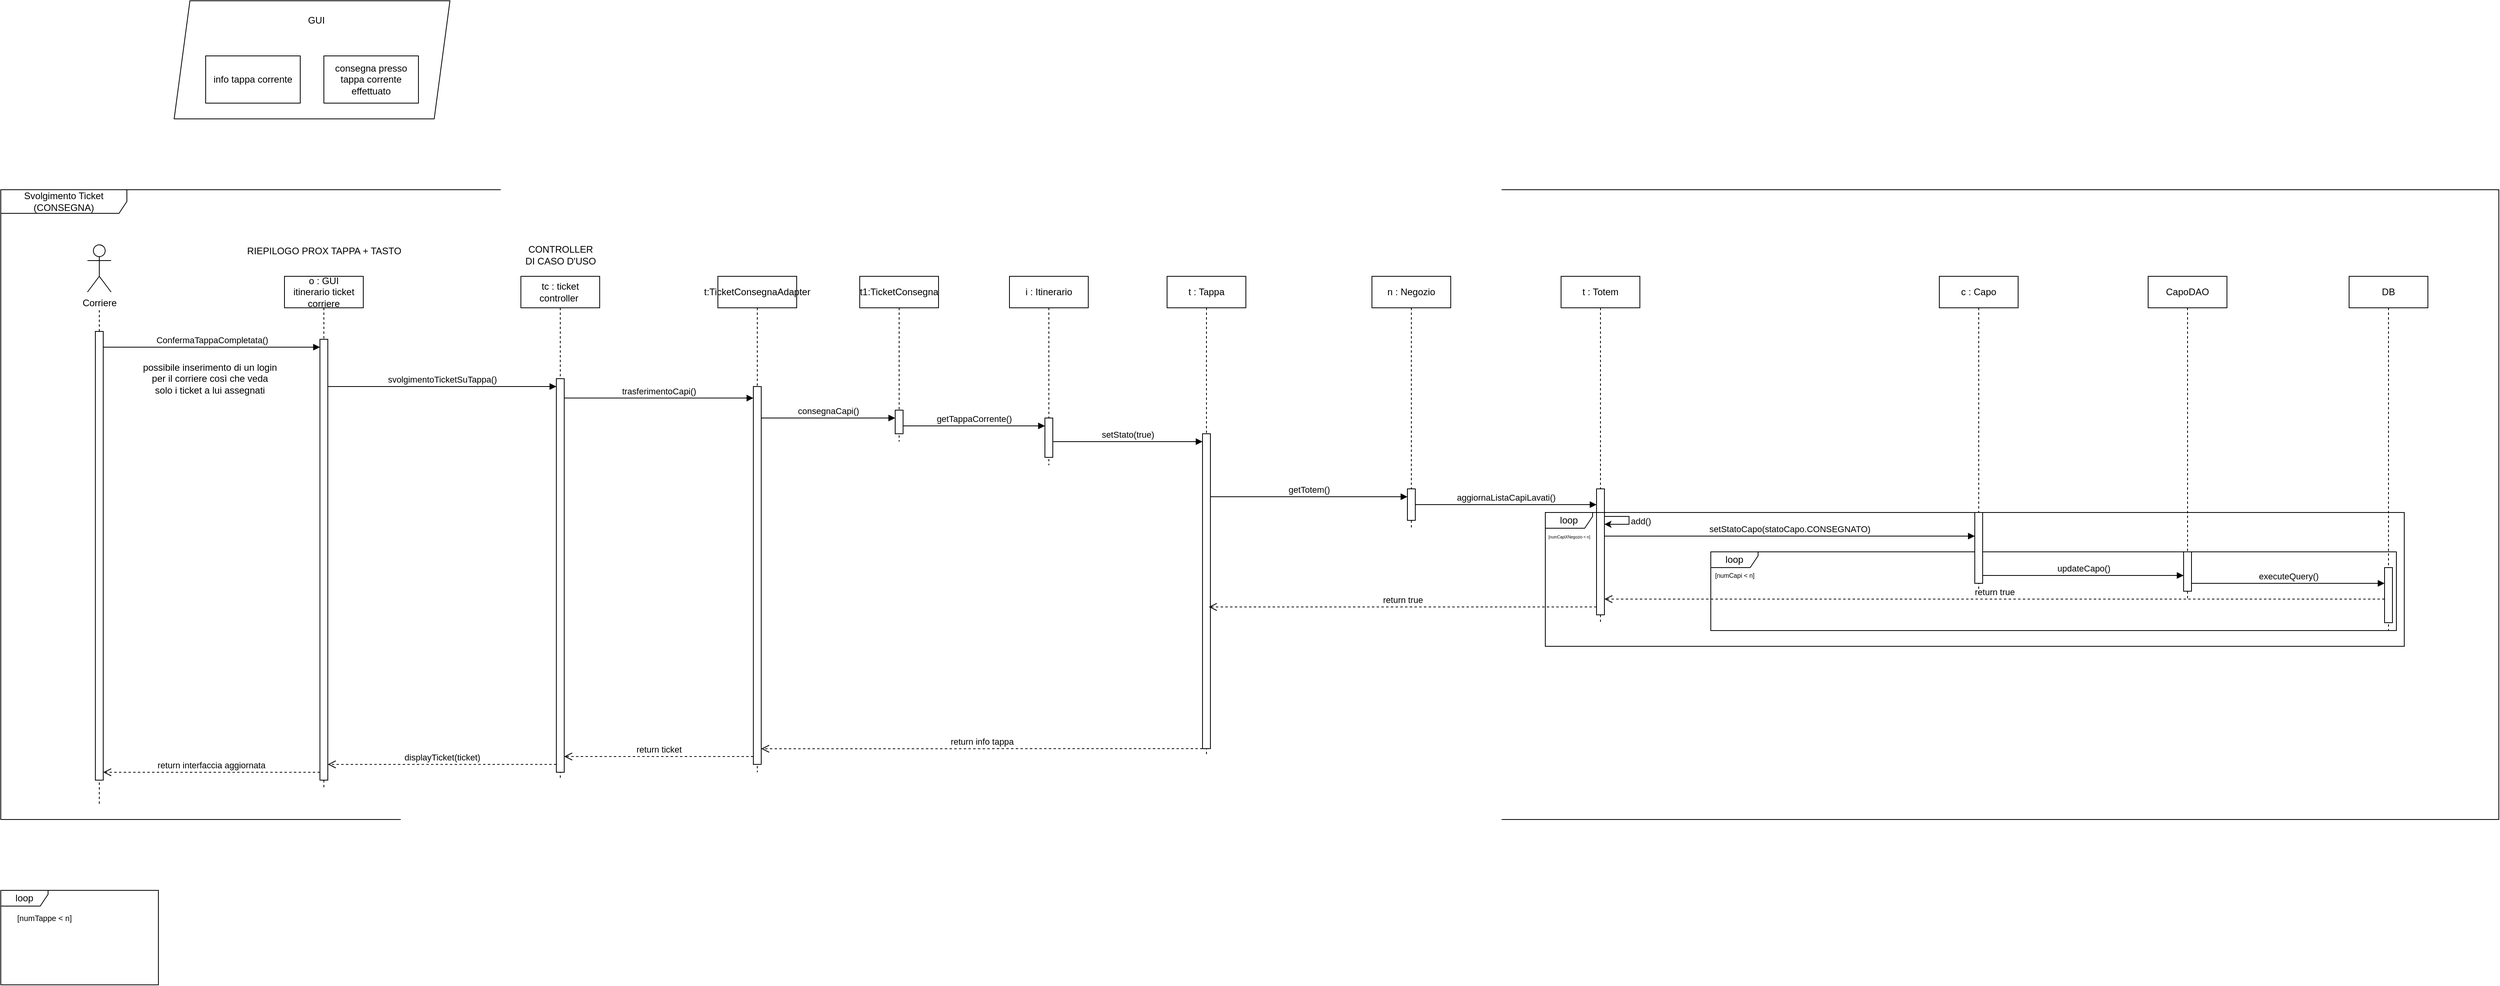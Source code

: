 <mxfile version="26.0.11">
  <diagram name="Page-1" id="2YBvvXClWsGukQMizWep">
    <mxGraphModel grid="1" page="1" gridSize="10" guides="1" tooltips="1" connect="1" arrows="1" fold="1" pageScale="1" pageWidth="827" pageHeight="1169" math="0" shadow="0">
      <root>
        <mxCell id="0" />
        <mxCell id="1" parent="0" />
        <mxCell id="xSaVDzWPFG-GgGYXuGze-5" value="loop" style="shape=umlFrame;whiteSpace=wrap;html=1;pointerEvents=0;recursiveResize=0;container=0;collapsible=0;width=60;height=20;fontColor=light-dark(#000000,#FFFFFF);" vertex="1" parent="1">
          <mxGeometry x="170" y="1210" width="200" height="120" as="geometry" />
        </mxCell>
        <mxCell id="xSaVDzWPFG-GgGYXuGze-6" value="[numTappe &amp;lt; n]" style="text;html=1;align=center;verticalAlign=middle;resizable=0;points=[];autosize=1;strokeColor=none;fillColor=none;fontColor=light-dark(#000000,#FFFFFF);fontSize=10;" vertex="1" parent="1">
          <mxGeometry x="180" y="1230" width="90" height="30" as="geometry" />
        </mxCell>
        <mxCell id="cJYip_KYAqq7Ic-ZEoHg-1" value="&lt;font style=&quot;color: light-dark(rgb(0, 0, 0), rgb(255, 128, 0));&quot;&gt;o : GUI&lt;br&gt;itinerario ticket corriere&lt;/font&gt;" style="shape=umlLifeline;perimeter=lifelinePerimeter;whiteSpace=wrap;html=1;container=0;dropTarget=0;collapsible=0;recursiveResize=0;outlineConnect=0;portConstraint=eastwest;newEdgeStyle={&quot;edgeStyle&quot;:&quot;elbowEdgeStyle&quot;,&quot;elbow&quot;:&quot;vertical&quot;,&quot;curved&quot;:0,&quot;rounded&quot;:0};fontColor=light-dark(#000000,#FFFFFF);" vertex="1" parent="1">
          <mxGeometry x="530" y="430" width="100" height="650" as="geometry" />
        </mxCell>
        <mxCell id="cJYip_KYAqq7Ic-ZEoHg-2" value="" style="html=1;points=[];perimeter=orthogonalPerimeter;outlineConnect=0;targetShapes=umlLifeline;portConstraint=eastwest;newEdgeStyle={&quot;edgeStyle&quot;:&quot;elbowEdgeStyle&quot;,&quot;elbow&quot;:&quot;vertical&quot;,&quot;curved&quot;:0,&quot;rounded&quot;:0};fontColor=light-dark(#000000,#FFFFFF);" vertex="1" parent="cJYip_KYAqq7Ic-ZEoHg-1">
          <mxGeometry x="45" y="80" width="10" height="560" as="geometry" />
        </mxCell>
        <mxCell id="cJYip_KYAqq7Ic-ZEoHg-3" value="&lt;font style=&quot;color: light-dark(rgb(0, 0, 0), rgb(255, 0, 0));&quot;&gt;tc : ticket controller&amp;nbsp;&lt;/font&gt;" style="shape=umlLifeline;perimeter=lifelinePerimeter;whiteSpace=wrap;html=1;container=0;dropTarget=0;collapsible=0;recursiveResize=0;outlineConnect=0;portConstraint=eastwest;newEdgeStyle={&quot;edgeStyle&quot;:&quot;elbowEdgeStyle&quot;,&quot;elbow&quot;:&quot;vertical&quot;,&quot;curved&quot;:0,&quot;rounded&quot;:0};fontColor=light-dark(#000000,#FFFFFF);" vertex="1" parent="1">
          <mxGeometry x="830" y="430" width="100" height="640" as="geometry" />
        </mxCell>
        <mxCell id="cJYip_KYAqq7Ic-ZEoHg-4" value="" style="html=1;points=[];perimeter=orthogonalPerimeter;outlineConnect=0;targetShapes=umlLifeline;portConstraint=eastwest;newEdgeStyle={&quot;edgeStyle&quot;:&quot;elbowEdgeStyle&quot;,&quot;elbow&quot;:&quot;vertical&quot;,&quot;curved&quot;:0,&quot;rounded&quot;:0};fontColor=light-dark(#000000,#FFFFFF);" vertex="1" parent="cJYip_KYAqq7Ic-ZEoHg-3">
          <mxGeometry x="45" y="130" width="10" height="500" as="geometry" />
        </mxCell>
        <mxCell id="cJYip_KYAqq7Ic-ZEoHg-5" value="displayTicket(ticket)" style="html=1;verticalAlign=bottom;endArrow=open;dashed=1;endSize=8;edgeStyle=elbowEdgeStyle;elbow=vertical;curved=0;rounded=0;fontColor=light-dark(#000000,#FFFFFF);" edge="1" parent="1">
          <mxGeometry relative="1" as="geometry">
            <mxPoint x="585.0" y="1050" as="targetPoint" />
            <Array as="points">
              <mxPoint x="750" y="1050" />
              <mxPoint x="830" y="1110" />
              <mxPoint x="840" y="1080" />
              <mxPoint x="815" y="1180" />
              <mxPoint x="755" y="1260" />
              <mxPoint x="425" y="1240" />
              <mxPoint x="547" y="1160" />
            </Array>
            <mxPoint x="875.0" y="1050" as="sourcePoint" />
            <mxPoint as="offset" />
          </mxGeometry>
        </mxCell>
        <mxCell id="cJYip_KYAqq7Ic-ZEoHg-6" value="Svolgimento Ticket&lt;br&gt;(CONSEGNA)" style="shape=umlFrame;whiteSpace=wrap;html=1;pointerEvents=0;recursiveResize=0;container=0;collapsible=0;width=160;fontColor=light-dark(#000000,#FFFFFF);" vertex="1" parent="1">
          <mxGeometry x="170" y="320" width="3170" height="800" as="geometry" />
        </mxCell>
        <mxCell id="cJYip_KYAqq7Ic-ZEoHg-7" value="Corriere" style="shape=umlActor;verticalLabelPosition=bottom;verticalAlign=top;html=1;outlineConnect=0;fontColor=light-dark(#000000,#FFFFFF);" vertex="1" parent="1">
          <mxGeometry x="280" y="390" width="30" height="60" as="geometry" />
        </mxCell>
        <mxCell id="cJYip_KYAqq7Ic-ZEoHg-8" value="" style="endArrow=none;dashed=1;html=1;rounded=0;fontColor=light-dark(#000000,#FFFFFF);" edge="1" parent="1" source="cJYip_KYAqq7Ic-ZEoHg-10">
          <mxGeometry width="50" height="50" relative="1" as="geometry">
            <mxPoint x="294.72" y="730" as="sourcePoint" />
            <mxPoint x="295" y="470" as="targetPoint" />
          </mxGeometry>
        </mxCell>
        <mxCell id="cJYip_KYAqq7Ic-ZEoHg-9" value="" style="endArrow=none;dashed=1;html=1;rounded=0;fontColor=light-dark(#000000,#FFFFFF);" edge="1" parent="1" target="cJYip_KYAqq7Ic-ZEoHg-10">
          <mxGeometry width="50" height="50" relative="1" as="geometry">
            <mxPoint x="295" y="1100" as="sourcePoint" />
            <mxPoint x="294.72" y="480" as="targetPoint" />
          </mxGeometry>
        </mxCell>
        <mxCell id="cJYip_KYAqq7Ic-ZEoHg-10" value="" style="html=1;points=[];perimeter=orthogonalPerimeter;outlineConnect=0;targetShapes=umlLifeline;portConstraint=eastwest;newEdgeStyle={&quot;edgeStyle&quot;:&quot;elbowEdgeStyle&quot;,&quot;elbow&quot;:&quot;vertical&quot;,&quot;curved&quot;:0,&quot;rounded&quot;:0};fontColor=light-dark(#000000,#FFFFFF);" vertex="1" parent="1">
          <mxGeometry x="290" y="500" width="10" height="570" as="geometry" />
        </mxCell>
        <mxCell id="cJYip_KYAqq7Ic-ZEoHg-11" value="ConfermaTappaCompletata()" style="html=1;verticalAlign=bottom;endArrow=block;edgeStyle=elbowEdgeStyle;elbow=vertical;curved=0;rounded=0;fontColor=light-dark(#000000,#FFFFFF);" edge="1" parent="1" target="cJYip_KYAqq7Ic-ZEoHg-2">
          <mxGeometry relative="1" as="geometry">
            <mxPoint x="300" y="520" as="sourcePoint" />
            <Array as="points">
              <mxPoint x="385" y="520" />
            </Array>
            <mxPoint x="470" y="520" as="targetPoint" />
            <mxPoint as="offset" />
          </mxGeometry>
        </mxCell>
        <mxCell id="cJYip_KYAqq7Ic-ZEoHg-12" value="svolgimentoTicketSuTappa()" style="html=1;verticalAlign=bottom;endArrow=block;edgeStyle=elbowEdgeStyle;elbow=vertical;curved=0;rounded=0;fontColor=light-dark(#000000,#FFFFFF);" edge="1" parent="1">
          <mxGeometry x="-0.005" relative="1" as="geometry">
            <mxPoint x="585" y="570" as="sourcePoint" />
            <Array as="points">
              <mxPoint x="865" y="570" />
              <mxPoint x="950" y="604.58" />
              <mxPoint x="870" y="514.58" />
            </Array>
            <mxPoint x="875" y="570" as="targetPoint" />
            <mxPoint as="offset" />
          </mxGeometry>
        </mxCell>
        <mxCell id="cJYip_KYAqq7Ic-ZEoHg-13" value="t:TicketConsegnaAdapter" style="shape=umlLifeline;perimeter=lifelinePerimeter;whiteSpace=wrap;html=1;container=0;dropTarget=0;collapsible=0;recursiveResize=0;outlineConnect=0;portConstraint=eastwest;newEdgeStyle={&quot;edgeStyle&quot;:&quot;elbowEdgeStyle&quot;,&quot;elbow&quot;:&quot;vertical&quot;,&quot;curved&quot;:0,&quot;rounded&quot;:0};fontColor=light-dark(#000000,#FFFFFF);" vertex="1" parent="1">
          <mxGeometry x="1080" y="430" width="100" height="630" as="geometry" />
        </mxCell>
        <mxCell id="cJYip_KYAqq7Ic-ZEoHg-14" value="" style="html=1;points=[];perimeter=orthogonalPerimeter;outlineConnect=0;targetShapes=umlLifeline;portConstraint=eastwest;newEdgeStyle={&quot;edgeStyle&quot;:&quot;elbowEdgeStyle&quot;,&quot;elbow&quot;:&quot;vertical&quot;,&quot;curved&quot;:0,&quot;rounded&quot;:0};fontColor=light-dark(#000000,#FFFFFF);" vertex="1" parent="cJYip_KYAqq7Ic-ZEoHg-13">
          <mxGeometry x="45" y="140" width="10" height="480" as="geometry" />
        </mxCell>
        <mxCell id="cJYip_KYAqq7Ic-ZEoHg-15" value="CONTROLLER&lt;br&gt;DI CASO D&#39;USO" style="text;html=1;align=center;verticalAlign=middle;resizable=0;points=[];autosize=1;strokeColor=none;fillColor=none;fontColor=light-dark(#000000,#FFFFFF);" vertex="1" parent="1">
          <mxGeometry x="825" y="383" width="110" height="40" as="geometry" />
        </mxCell>
        <mxCell id="cJYip_KYAqq7Ic-ZEoHg-16" value="possibile inserimento di un login&lt;br&gt;per il corriere così che veda&lt;br&gt;solo i ticket a lui assegnati" style="text;html=1;align=center;verticalAlign=middle;resizable=0;points=[];autosize=1;strokeColor=none;fillColor=none;" vertex="1" parent="1">
          <mxGeometry x="340" y="530" width="190" height="60" as="geometry" />
        </mxCell>
        <mxCell id="cJYip_KYAqq7Ic-ZEoHg-17" value="return interfaccia aggiornata" style="html=1;verticalAlign=bottom;endArrow=open;dashed=1;endSize=8;edgeStyle=elbowEdgeStyle;elbow=vertical;curved=0;rounded=0;fontColor=light-dark(#000000,#FFFFFF);" edge="1" parent="1" source="cJYip_KYAqq7Ic-ZEoHg-2" target="cJYip_KYAqq7Ic-ZEoHg-10">
          <mxGeometry x="0.003" relative="1" as="geometry">
            <mxPoint x="330" y="790" as="targetPoint" />
            <Array as="points">
              <mxPoint x="540" y="1060" />
              <mxPoint x="550" y="780" />
              <mxPoint x="530" y="760" />
              <mxPoint x="550" y="790" />
              <mxPoint x="515" y="850" />
              <mxPoint x="450" y="930" />
              <mxPoint x="120" y="910" />
              <mxPoint x="242" y="830" />
            </Array>
            <mxPoint x="570" y="850" as="sourcePoint" />
            <mxPoint as="offset" />
          </mxGeometry>
        </mxCell>
        <mxCell id="cJYip_KYAqq7Ic-ZEoHg-18" value="DB" style="shape=umlLifeline;perimeter=lifelinePerimeter;whiteSpace=wrap;html=1;container=0;dropTarget=0;collapsible=0;recursiveResize=0;outlineConnect=0;portConstraint=eastwest;newEdgeStyle={&quot;edgeStyle&quot;:&quot;elbowEdgeStyle&quot;,&quot;elbow&quot;:&quot;vertical&quot;,&quot;curved&quot;:0,&quot;rounded&quot;:0};fontColor=light-dark(#000000,#FFFFFF);" vertex="1" parent="1">
          <mxGeometry x="3150" y="430" width="100" height="450" as="geometry" />
        </mxCell>
        <mxCell id="cJYip_KYAqq7Ic-ZEoHg-19" value="" style="html=1;points=[];perimeter=orthogonalPerimeter;outlineConnect=0;targetShapes=umlLifeline;portConstraint=eastwest;newEdgeStyle={&quot;edgeStyle&quot;:&quot;elbowEdgeStyle&quot;,&quot;elbow&quot;:&quot;vertical&quot;,&quot;curved&quot;:0,&quot;rounded&quot;:0};fontColor=light-dark(#000000,#FFFFFF);" vertex="1" parent="cJYip_KYAqq7Ic-ZEoHg-18">
          <mxGeometry x="45" y="370" width="10" height="70" as="geometry" />
        </mxCell>
        <mxCell id="cJYip_KYAqq7Ic-ZEoHg-20" value="consegnaCapi()" style="html=1;verticalAlign=bottom;endArrow=block;edgeStyle=elbowEdgeStyle;elbow=vertical;curved=0;rounded=0;fontColor=light-dark(#000000,#FFFFFF);" edge="1" parent="1" source="cJYip_KYAqq7Ic-ZEoHg-14" target="cJYip_KYAqq7Ic-ZEoHg-23">
          <mxGeometry relative="1" as="geometry">
            <mxPoint x="1150" y="710" as="sourcePoint" />
            <Array as="points">
              <mxPoint x="1260" y="610" />
              <mxPoint x="1270" y="630" />
              <mxPoint x="1285" y="709.66" />
              <mxPoint x="1325" y="739.66" />
              <mxPoint x="1478" y="774.07" />
              <mxPoint x="1398" y="684.07" />
            </Array>
            <mxPoint x="1290" y="630" as="targetPoint" />
            <mxPoint as="offset" />
          </mxGeometry>
        </mxCell>
        <mxCell id="cJYip_KYAqq7Ic-ZEoHg-21" value="return ticket" style="html=1;verticalAlign=bottom;endArrow=open;dashed=1;endSize=8;edgeStyle=elbowEdgeStyle;elbow=vertical;curved=0;rounded=0;fontColor=light-dark(#000000,#FFFFFF);" edge="1" parent="1">
          <mxGeometry relative="1" as="geometry">
            <mxPoint x="885" y="1040" as="targetPoint" />
            <Array as="points">
              <mxPoint x="1060" y="1040" />
              <mxPoint x="995" y="990" />
              <mxPoint x="1075" y="1050" />
              <mxPoint x="1085" y="1020" />
              <mxPoint x="1060" y="1120" />
              <mxPoint x="1000" y="1200" />
              <mxPoint x="670" y="1180" />
              <mxPoint x="792" y="1100" />
            </Array>
            <mxPoint x="1125" y="1040" as="sourcePoint" />
            <mxPoint as="offset" />
          </mxGeometry>
        </mxCell>
        <mxCell id="cJYip_KYAqq7Ic-ZEoHg-22" value="t1:TicketConsegna" style="shape=umlLifeline;perimeter=lifelinePerimeter;whiteSpace=wrap;html=1;container=0;dropTarget=0;collapsible=0;recursiveResize=0;outlineConnect=0;portConstraint=eastwest;newEdgeStyle={&quot;edgeStyle&quot;:&quot;elbowEdgeStyle&quot;,&quot;elbow&quot;:&quot;vertical&quot;,&quot;curved&quot;:0,&quot;rounded&quot;:0};fontColor=light-dark(#000000,#FFFFFF);" vertex="1" parent="1">
          <mxGeometry x="1260" y="430" width="100" height="210" as="geometry" />
        </mxCell>
        <mxCell id="cJYip_KYAqq7Ic-ZEoHg-23" value="" style="html=1;points=[];perimeter=orthogonalPerimeter;outlineConnect=0;targetShapes=umlLifeline;portConstraint=eastwest;newEdgeStyle={&quot;edgeStyle&quot;:&quot;elbowEdgeStyle&quot;,&quot;elbow&quot;:&quot;vertical&quot;,&quot;curved&quot;:0,&quot;rounded&quot;:0};fontColor=light-dark(#000000,#FFFFFF);" vertex="1" parent="cJYip_KYAqq7Ic-ZEoHg-22">
          <mxGeometry x="45" y="170" width="10" height="30" as="geometry" />
        </mxCell>
        <mxCell id="cJYip_KYAqq7Ic-ZEoHg-24" value="trasferimentoCapi()" style="html=1;verticalAlign=bottom;endArrow=block;edgeStyle=elbowEdgeStyle;elbow=vertical;curved=0;rounded=0;fontColor=light-dark(#000000,#FFFFFF);" edge="1" parent="1">
          <mxGeometry relative="1" as="geometry">
            <mxPoint x="885" y="584.63" as="sourcePoint" />
            <Array as="points">
              <mxPoint x="1080" y="584.63" />
              <mxPoint x="1040" y="634.63" />
              <mxPoint x="1080" y="664.63" />
              <mxPoint x="1233" y="699.04" />
              <mxPoint x="1153" y="609.04" />
            </Array>
            <mxPoint x="1125" y="584.63" as="targetPoint" />
            <mxPoint as="offset" />
          </mxGeometry>
        </mxCell>
        <mxCell id="cJYip_KYAqq7Ic-ZEoHg-25" value="t : Tappa" style="shape=umlLifeline;perimeter=lifelinePerimeter;whiteSpace=wrap;html=1;container=0;dropTarget=0;collapsible=0;recursiveResize=0;outlineConnect=0;portConstraint=eastwest;newEdgeStyle={&quot;edgeStyle&quot;:&quot;elbowEdgeStyle&quot;,&quot;elbow&quot;:&quot;vertical&quot;,&quot;curved&quot;:0,&quot;rounded&quot;:0};fontColor=light-dark(#000000,#FFFFFF);" vertex="1" parent="1">
          <mxGeometry x="1650" y="430" width="100" height="610" as="geometry" />
        </mxCell>
        <mxCell id="cJYip_KYAqq7Ic-ZEoHg-26" value="" style="html=1;points=[];perimeter=orthogonalPerimeter;outlineConnect=0;targetShapes=umlLifeline;portConstraint=eastwest;newEdgeStyle={&quot;edgeStyle&quot;:&quot;elbowEdgeStyle&quot;,&quot;elbow&quot;:&quot;vertical&quot;,&quot;curved&quot;:0,&quot;rounded&quot;:0};fontColor=light-dark(#000000,#FFFFFF);" vertex="1" parent="cJYip_KYAqq7Ic-ZEoHg-25">
          <mxGeometry x="45" y="200" width="10" height="400" as="geometry" />
        </mxCell>
        <mxCell id="cJYip_KYAqq7Ic-ZEoHg-27" value="i : Itinerario" style="shape=umlLifeline;perimeter=lifelinePerimeter;whiteSpace=wrap;html=1;container=0;dropTarget=0;collapsible=0;recursiveResize=0;outlineConnect=0;portConstraint=eastwest;newEdgeStyle={&quot;edgeStyle&quot;:&quot;elbowEdgeStyle&quot;,&quot;elbow&quot;:&quot;vertical&quot;,&quot;curved&quot;:0,&quot;rounded&quot;:0};fontColor=light-dark(#000000,#FFFFFF);" vertex="1" parent="1">
          <mxGeometry x="1450" y="430" width="100" height="240" as="geometry" />
        </mxCell>
        <mxCell id="cJYip_KYAqq7Ic-ZEoHg-28" value="" style="html=1;points=[];perimeter=orthogonalPerimeter;outlineConnect=0;targetShapes=umlLifeline;portConstraint=eastwest;newEdgeStyle={&quot;edgeStyle&quot;:&quot;elbowEdgeStyle&quot;,&quot;elbow&quot;:&quot;vertical&quot;,&quot;curved&quot;:0,&quot;rounded&quot;:0};fontColor=light-dark(#000000,#FFFFFF);" vertex="1" parent="cJYip_KYAqq7Ic-ZEoHg-27">
          <mxGeometry x="45" y="180" width="10" height="50" as="geometry" />
        </mxCell>
        <mxCell id="cJYip_KYAqq7Ic-ZEoHg-29" value="t : Totem" style="shape=umlLifeline;perimeter=lifelinePerimeter;whiteSpace=wrap;html=1;container=0;dropTarget=0;collapsible=0;recursiveResize=0;outlineConnect=0;portConstraint=eastwest;newEdgeStyle={&quot;edgeStyle&quot;:&quot;elbowEdgeStyle&quot;,&quot;elbow&quot;:&quot;vertical&quot;,&quot;curved&quot;:0,&quot;rounded&quot;:0};fontColor=light-dark(#000000,#FFFFFF);" vertex="1" parent="1">
          <mxGeometry x="2150" y="430" width="100" height="440" as="geometry" />
        </mxCell>
        <mxCell id="cJYip_KYAqq7Ic-ZEoHg-30" value="" style="html=1;points=[];perimeter=orthogonalPerimeter;outlineConnect=0;targetShapes=umlLifeline;portConstraint=eastwest;newEdgeStyle={&quot;edgeStyle&quot;:&quot;elbowEdgeStyle&quot;,&quot;elbow&quot;:&quot;vertical&quot;,&quot;curved&quot;:0,&quot;rounded&quot;:0};fontColor=light-dark(#000000,#FFFFFF);" vertex="1" parent="cJYip_KYAqq7Ic-ZEoHg-29">
          <mxGeometry x="45" y="270" width="10" height="160" as="geometry" />
        </mxCell>
        <mxCell id="cJYip_KYAqq7Ic-ZEoHg-31" value="getTappaCorrente()" style="html=1;verticalAlign=bottom;endArrow=block;edgeStyle=elbowEdgeStyle;elbow=vertical;curved=0;rounded=0;fontColor=light-dark(#000000,#FFFFFF);" edge="1" parent="1">
          <mxGeometry relative="1" as="geometry">
            <mxPoint x="1315" y="620" as="sourcePoint" />
            <Array as="points">
              <mxPoint x="1445" y="620" />
              <mxPoint x="1455" y="640" />
              <mxPoint x="1470" y="719.66" />
              <mxPoint x="1510" y="749.66" />
              <mxPoint x="1663" y="784.07" />
              <mxPoint x="1583" y="694.07" />
            </Array>
            <mxPoint x="1495" y="620" as="targetPoint" />
            <mxPoint as="offset" />
          </mxGeometry>
        </mxCell>
        <mxCell id="cJYip_KYAqq7Ic-ZEoHg-32" value="setStato(true)" style="html=1;verticalAlign=bottom;endArrow=block;edgeStyle=elbowEdgeStyle;elbow=vertical;curved=0;rounded=0;fontColor=light-dark(#000000,#FFFFFF);" edge="1" parent="1" target="cJYip_KYAqq7Ic-ZEoHg-26">
          <mxGeometry relative="1" as="geometry">
            <mxPoint x="1505.0" y="640" as="sourcePoint" />
            <Array as="points">
              <mxPoint x="1640" y="640" />
              <mxPoint x="1650" y="660" />
              <mxPoint x="1665" y="739.66" />
              <mxPoint x="1705" y="769.66" />
              <mxPoint x="1858" y="804.07" />
              <mxPoint x="1778" y="714.07" />
            </Array>
            <mxPoint x="1675" y="640" as="targetPoint" />
            <mxPoint as="offset" />
          </mxGeometry>
        </mxCell>
        <mxCell id="cJYip_KYAqq7Ic-ZEoHg-33" value="getTotem()" style="html=1;verticalAlign=bottom;endArrow=block;edgeStyle=elbowEdgeStyle;elbow=vertical;curved=0;rounded=0;fontColor=light-dark(#000000,#FFFFFF);" edge="1" parent="1" target="cJYip_KYAqq7Ic-ZEoHg-52">
          <mxGeometry relative="1" as="geometry">
            <mxPoint x="1705" y="710" as="sourcePoint" />
            <Array as="points">
              <mxPoint x="1845" y="710" />
              <mxPoint x="1855" y="730" />
              <mxPoint x="1870" y="809.66" />
              <mxPoint x="1910" y="839.66" />
              <mxPoint x="2063" y="874.07" />
              <mxPoint x="1983" y="784.07" />
            </Array>
            <mxPoint x="1935" y="710" as="targetPoint" />
            <mxPoint as="offset" />
          </mxGeometry>
        </mxCell>
        <mxCell id="cJYip_KYAqq7Ic-ZEoHg-34" value="RIEPILOGO PROX TAPPA + TASTO" style="text;html=1;align=center;verticalAlign=middle;resizable=0;points=[];autosize=1;strokeColor=none;fillColor=none;fontColor=light-dark(#000000,#FF8000);" vertex="1" parent="1">
          <mxGeometry x="470" y="383" width="220" height="30" as="geometry" />
        </mxCell>
        <mxCell id="cJYip_KYAqq7Ic-ZEoHg-37" value="CapoDAO" style="shape=umlLifeline;perimeter=lifelinePerimeter;whiteSpace=wrap;html=1;container=0;dropTarget=0;collapsible=0;recursiveResize=0;outlineConnect=0;portConstraint=eastwest;newEdgeStyle={&quot;edgeStyle&quot;:&quot;elbowEdgeStyle&quot;,&quot;elbow&quot;:&quot;vertical&quot;,&quot;curved&quot;:0,&quot;rounded&quot;:0};fontColor=light-dark(#000000,#FFFFFF);" vertex="1" parent="1">
          <mxGeometry x="2895" y="430" width="100" height="410" as="geometry" />
        </mxCell>
        <mxCell id="cJYip_KYAqq7Ic-ZEoHg-38" value="" style="html=1;points=[];perimeter=orthogonalPerimeter;outlineConnect=0;targetShapes=umlLifeline;portConstraint=eastwest;newEdgeStyle={&quot;edgeStyle&quot;:&quot;elbowEdgeStyle&quot;,&quot;elbow&quot;:&quot;vertical&quot;,&quot;curved&quot;:0,&quot;rounded&quot;:0};fontColor=light-dark(#000000,#FFFFFF);" vertex="1" parent="cJYip_KYAqq7Ic-ZEoHg-37">
          <mxGeometry x="45" y="350" width="10" height="50" as="geometry" />
        </mxCell>
        <mxCell id="cJYip_KYAqq7Ic-ZEoHg-40" value="loop" style="shape=umlFrame;whiteSpace=wrap;html=1;pointerEvents=0;recursiveResize=0;container=0;collapsible=0;width=60;height=20;fontColor=light-dark(#000000,#FFFFFF);strokeColor=light-dark(#000000,#00FF00);" vertex="1" parent="1">
          <mxGeometry x="2130" y="730" width="1090" height="170" as="geometry" />
        </mxCell>
        <mxCell id="cJYip_KYAqq7Ic-ZEoHg-41" value="[numCapiXNegozio &amp;lt; n]" style="text;html=1;align=center;verticalAlign=middle;resizable=0;points=[];autosize=1;strokeColor=none;fillColor=none;fontColor=light-dark(#000000,#FFFFFF);fontSize=5;" vertex="1" parent="1">
          <mxGeometry x="2120" y="750" width="80" height="20" as="geometry" />
        </mxCell>
        <mxCell id="cJYip_KYAqq7Ic-ZEoHg-42" value="loop" style="shape=umlFrame;whiteSpace=wrap;html=1;pointerEvents=0;recursiveResize=0;container=0;collapsible=0;width=60;height=20;fontColor=light-dark(#000000,#FFFFFF);strokeColor=light-dark(#000000,#FFFF00);" vertex="1" parent="1">
          <mxGeometry x="2340" y="780" width="870" height="100" as="geometry" />
        </mxCell>
        <mxCell id="cJYip_KYAqq7Ic-ZEoHg-43" value="[numCapi &amp;lt; n]" style="text;html=1;align=center;verticalAlign=middle;resizable=0;points=[];autosize=1;strokeColor=none;fillColor=none;fontColor=light-dark(#000000,#FFFFFF);fontSize=8;" vertex="1" parent="1">
          <mxGeometry x="2335" y="800" width="70" height="20" as="geometry" />
        </mxCell>
        <mxCell id="cJYip_KYAqq7Ic-ZEoHg-44" value="updateCapo()" style="html=1;verticalAlign=bottom;endArrow=block;edgeStyle=elbowEdgeStyle;elbow=vertical;curved=0;rounded=0;fontColor=light-dark(#000000,#FFFFFF);" edge="1" parent="1" source="cJYip_KYAqq7Ic-ZEoHg-55" target="cJYip_KYAqq7Ic-ZEoHg-38">
          <mxGeometry relative="1" as="geometry">
            <mxPoint x="2430" y="790" as="sourcePoint" />
            <Array as="points">
              <mxPoint x="2740" y="810" />
              <mxPoint x="2790" y="800" />
              <mxPoint x="2575" y="790" />
              <mxPoint x="2585" y="810" />
              <mxPoint x="2600" y="889.66" />
              <mxPoint x="2640" y="919.66" />
              <mxPoint x="2793" y="954.07" />
              <mxPoint x="2713" y="864.07" />
            </Array>
            <mxPoint x="2640" y="790" as="targetPoint" />
            <mxPoint as="offset" />
          </mxGeometry>
        </mxCell>
        <mxCell id="cJYip_KYAqq7Ic-ZEoHg-45" value="executeQuery()" style="html=1;verticalAlign=bottom;endArrow=block;edgeStyle=elbowEdgeStyle;elbow=vertical;curved=0;rounded=0;fontColor=light-dark(#000000,#FFFFFF);" edge="1" parent="1" source="cJYip_KYAqq7Ic-ZEoHg-38" target="cJYip_KYAqq7Ic-ZEoHg-19">
          <mxGeometry relative="1" as="geometry">
            <mxPoint x="3095" y="810" as="sourcePoint" />
            <Array as="points">
              <mxPoint x="3050" y="820" />
              <mxPoint x="3130" y="810" />
              <mxPoint x="3290" y="880" />
              <mxPoint x="3443" y="914.41" />
              <mxPoint x="3363" y="824.41" />
            </Array>
            <mxPoint x="3275" y="810" as="targetPoint" />
            <mxPoint as="offset" />
          </mxGeometry>
        </mxCell>
        <mxCell id="cJYip_KYAqq7Ic-ZEoHg-46" value="return true" style="html=1;verticalAlign=bottom;endArrow=open;dashed=1;endSize=8;edgeStyle=elbowEdgeStyle;elbow=vertical;curved=0;rounded=0;fontColor=light-dark(#000000,#FFFFFF);" edge="1" parent="1" source="cJYip_KYAqq7Ic-ZEoHg-19" target="cJYip_KYAqq7Ic-ZEoHg-30">
          <mxGeometry relative="1" as="geometry">
            <mxPoint x="2425" y="840" as="targetPoint" />
            <Array as="points">
              <mxPoint x="2730" y="840" />
              <mxPoint x="2500" y="830" />
              <mxPoint x="2575" y="819.13" />
              <mxPoint x="1870" y="759.13" />
              <mxPoint x="1880" y="729.13" />
              <mxPoint x="1855" y="829.13" />
              <mxPoint x="1795" y="909.13" />
              <mxPoint x="1465" y="889.13" />
              <mxPoint x="1587" y="809.13" />
            </Array>
            <mxPoint x="2905" y="819" as="sourcePoint" />
            <mxPoint as="offset" />
          </mxGeometry>
        </mxCell>
        <mxCell id="cJYip_KYAqq7Ic-ZEoHg-47" value="return true" style="html=1;verticalAlign=bottom;endArrow=open;dashed=1;endSize=8;edgeStyle=elbowEdgeStyle;elbow=vertical;curved=0;rounded=0;fontColor=light-dark(#000000,#FFFFFF);" edge="1" parent="1" source="cJYip_KYAqq7Ic-ZEoHg-30">
          <mxGeometry relative="1" as="geometry">
            <mxPoint x="1703" y="850" as="targetPoint" />
            <Array as="points">
              <mxPoint x="1738" y="850" />
              <mxPoint x="1813" y="839.13" />
              <mxPoint x="1108" y="779.13" />
              <mxPoint x="1118" y="749.13" />
              <mxPoint x="1093" y="849.13" />
              <mxPoint x="1033" y="929.13" />
              <mxPoint x="703" y="909.13" />
              <mxPoint x="825" y="829.13" />
            </Array>
            <mxPoint x="2180" y="850" as="sourcePoint" />
            <mxPoint as="offset" />
          </mxGeometry>
        </mxCell>
        <mxCell id="cJYip_KYAqq7Ic-ZEoHg-48" value="return info tappa" style="html=1;verticalAlign=bottom;endArrow=open;dashed=1;endSize=8;edgeStyle=elbowEdgeStyle;elbow=vertical;curved=0;rounded=0;fontColor=light-dark(#000000,#FFFFFF);" edge="1" parent="1" target="cJYip_KYAqq7Ic-ZEoHg-14">
          <mxGeometry relative="1" as="geometry">
            <mxPoint x="755" y="1030" as="targetPoint" />
            <Array as="points">
              <mxPoint x="1365" y="1030.13" />
              <mxPoint x="660" y="970.13" />
              <mxPoint x="670" y="940.13" />
              <mxPoint x="645" y="1040.13" />
              <mxPoint x="585" y="1120.13" />
              <mxPoint x="255" y="1100.13" />
              <mxPoint x="377" y="1020.13" />
            </Array>
            <mxPoint x="1695" y="1030" as="sourcePoint" />
            <mxPoint as="offset" />
          </mxGeometry>
        </mxCell>
        <mxCell id="cJYip_KYAqq7Ic-ZEoHg-51" value="n : Negozio" style="shape=umlLifeline;perimeter=lifelinePerimeter;whiteSpace=wrap;html=1;container=0;dropTarget=0;collapsible=0;recursiveResize=0;outlineConnect=0;portConstraint=eastwest;newEdgeStyle={&quot;edgeStyle&quot;:&quot;elbowEdgeStyle&quot;,&quot;elbow&quot;:&quot;vertical&quot;,&quot;curved&quot;:0,&quot;rounded&quot;:0};fontColor=light-dark(#000000,#FFFFFF);" vertex="1" parent="1">
          <mxGeometry x="1910" y="430" width="100" height="320" as="geometry" />
        </mxCell>
        <mxCell id="cJYip_KYAqq7Ic-ZEoHg-52" value="" style="html=1;points=[];perimeter=orthogonalPerimeter;outlineConnect=0;targetShapes=umlLifeline;portConstraint=eastwest;newEdgeStyle={&quot;edgeStyle&quot;:&quot;elbowEdgeStyle&quot;,&quot;elbow&quot;:&quot;vertical&quot;,&quot;curved&quot;:0,&quot;rounded&quot;:0};fontColor=light-dark(#000000,#FFFFFF);" vertex="1" parent="cJYip_KYAqq7Ic-ZEoHg-51">
          <mxGeometry x="45" y="270" width="10" height="40" as="geometry" />
        </mxCell>
        <mxCell id="cJYip_KYAqq7Ic-ZEoHg-53" value="aggiornaListaCapiLavati()" style="html=1;verticalAlign=bottom;endArrow=block;edgeStyle=elbowEdgeStyle;elbow=vertical;curved=0;rounded=0;fontColor=light-dark(#000000,#FFFFFF);" edge="1" parent="1" source="cJYip_KYAqq7Ic-ZEoHg-52" target="cJYip_KYAqq7Ic-ZEoHg-30">
          <mxGeometry relative="1" as="geometry">
            <mxPoint x="1970" y="719.73" as="sourcePoint" />
            <Array as="points">
              <mxPoint x="2160" y="720" />
              <mxPoint x="2120" y="739.73" />
              <mxPoint x="2135" y="819.39" />
              <mxPoint x="2175" y="849.39" />
              <mxPoint x="2328" y="883.8" />
              <mxPoint x="2248" y="793.8" />
            </Array>
            <mxPoint x="2180" y="720" as="targetPoint" />
            <mxPoint as="offset" />
          </mxGeometry>
        </mxCell>
        <mxCell id="cJYip_KYAqq7Ic-ZEoHg-54" value="c : Capo" style="shape=umlLifeline;perimeter=lifelinePerimeter;whiteSpace=wrap;html=1;container=0;dropTarget=0;collapsible=0;recursiveResize=0;outlineConnect=0;portConstraint=eastwest;newEdgeStyle={&quot;edgeStyle&quot;:&quot;elbowEdgeStyle&quot;,&quot;elbow&quot;:&quot;vertical&quot;,&quot;curved&quot;:0,&quot;rounded&quot;:0};fontColor=light-dark(#000000,#FFFFFF);" vertex="1" parent="1">
          <mxGeometry x="2630" y="430" width="100" height="400" as="geometry" />
        </mxCell>
        <mxCell id="cJYip_KYAqq7Ic-ZEoHg-55" value="" style="html=1;points=[];perimeter=orthogonalPerimeter;outlineConnect=0;targetShapes=umlLifeline;portConstraint=eastwest;newEdgeStyle={&quot;edgeStyle&quot;:&quot;elbowEdgeStyle&quot;,&quot;elbow&quot;:&quot;vertical&quot;,&quot;curved&quot;:0,&quot;rounded&quot;:0};fontColor=light-dark(#000000,#FFFFFF);" vertex="1" parent="cJYip_KYAqq7Ic-ZEoHg-54">
          <mxGeometry x="45" y="300" width="10" height="90" as="geometry" />
        </mxCell>
        <mxCell id="cJYip_KYAqq7Ic-ZEoHg-56" value="setStatoCapo(statoCapo.CONSEGNATO)" style="html=1;verticalAlign=bottom;endArrow=block;edgeStyle=elbowEdgeStyle;elbow=vertical;curved=0;rounded=0;fontColor=light-dark(#000000,#FFFFFF);" edge="1" parent="1" source="cJYip_KYAqq7Ic-ZEoHg-30" target="cJYip_KYAqq7Ic-ZEoHg-55">
          <mxGeometry relative="1" as="geometry">
            <mxPoint x="2400" y="740" as="sourcePoint" />
            <Array as="points">
              <mxPoint x="2430" y="760" />
              <mxPoint x="2590" y="740" />
              <mxPoint x="2600" y="760" />
              <mxPoint x="2615" y="839.66" />
              <mxPoint x="2655" y="869.66" />
              <mxPoint x="2808" y="904.07" />
              <mxPoint x="2728" y="814.07" />
            </Array>
            <mxPoint x="2650.0" y="740" as="targetPoint" />
            <mxPoint as="offset" />
          </mxGeometry>
        </mxCell>
        <mxCell id="cJYip_KYAqq7Ic-ZEoHg-57" value="" style="shape=parallelogram;perimeter=parallelogramPerimeter;whiteSpace=wrap;html=1;fixedSize=1;strokeColor=light-dark(#000000,#FF8000);" vertex="1" parent="1">
          <mxGeometry x="390" y="80" width="350" height="150" as="geometry" />
        </mxCell>
        <mxCell id="cJYip_KYAqq7Ic-ZEoHg-58" value="consegna presso tappa corrente effettuato" style="rounded=0;whiteSpace=wrap;html=1;strokeColor=light-dark(#000000,#FF8000);" vertex="1" parent="1">
          <mxGeometry x="580" y="150" width="120" height="60" as="geometry" />
        </mxCell>
        <mxCell id="cJYip_KYAqq7Ic-ZEoHg-59" value="info tappa corrente" style="whiteSpace=wrap;html=1;strokeColor=light-dark(#000000,#FF8000);" vertex="1" parent="1">
          <mxGeometry x="430" y="150" width="120" height="60" as="geometry" />
        </mxCell>
        <mxCell id="cJYip_KYAqq7Ic-ZEoHg-60" value="GUI" style="text;html=1;align=center;verticalAlign=middle;resizable=0;points=[];autosize=1;strokeColor=none;fillColor=none;" vertex="1" parent="1">
          <mxGeometry x="550" y="90" width="40" height="30" as="geometry" />
        </mxCell>
        <mxCell id="cJYip_KYAqq7Ic-ZEoHg-63" value="" style="endArrow=classic;html=1;rounded=0;fontColor=light-dark(#000000,#FFFFFF);" edge="1" parent="1">
          <mxGeometry width="50" height="50" relative="1" as="geometry">
            <mxPoint x="2205" y="735" as="sourcePoint" />
            <mxPoint x="2205" y="745" as="targetPoint" />
            <Array as="points">
              <mxPoint x="2236.25" y="735" />
              <mxPoint x="2236.25" y="745" />
            </Array>
          </mxGeometry>
        </mxCell>
        <mxCell id="cJYip_KYAqq7Ic-ZEoHg-64" value="add()" style="edgeLabel;html=1;align=center;verticalAlign=middle;resizable=0;points=[];" connectable="0" vertex="1" parent="cJYip_KYAqq7Ic-ZEoHg-63">
          <mxGeometry x="0.029" y="-1" relative="1" as="geometry">
            <mxPoint x="15" y="-1" as="offset" />
          </mxGeometry>
        </mxCell>
      </root>
    </mxGraphModel>
  </diagram>
</mxfile>
